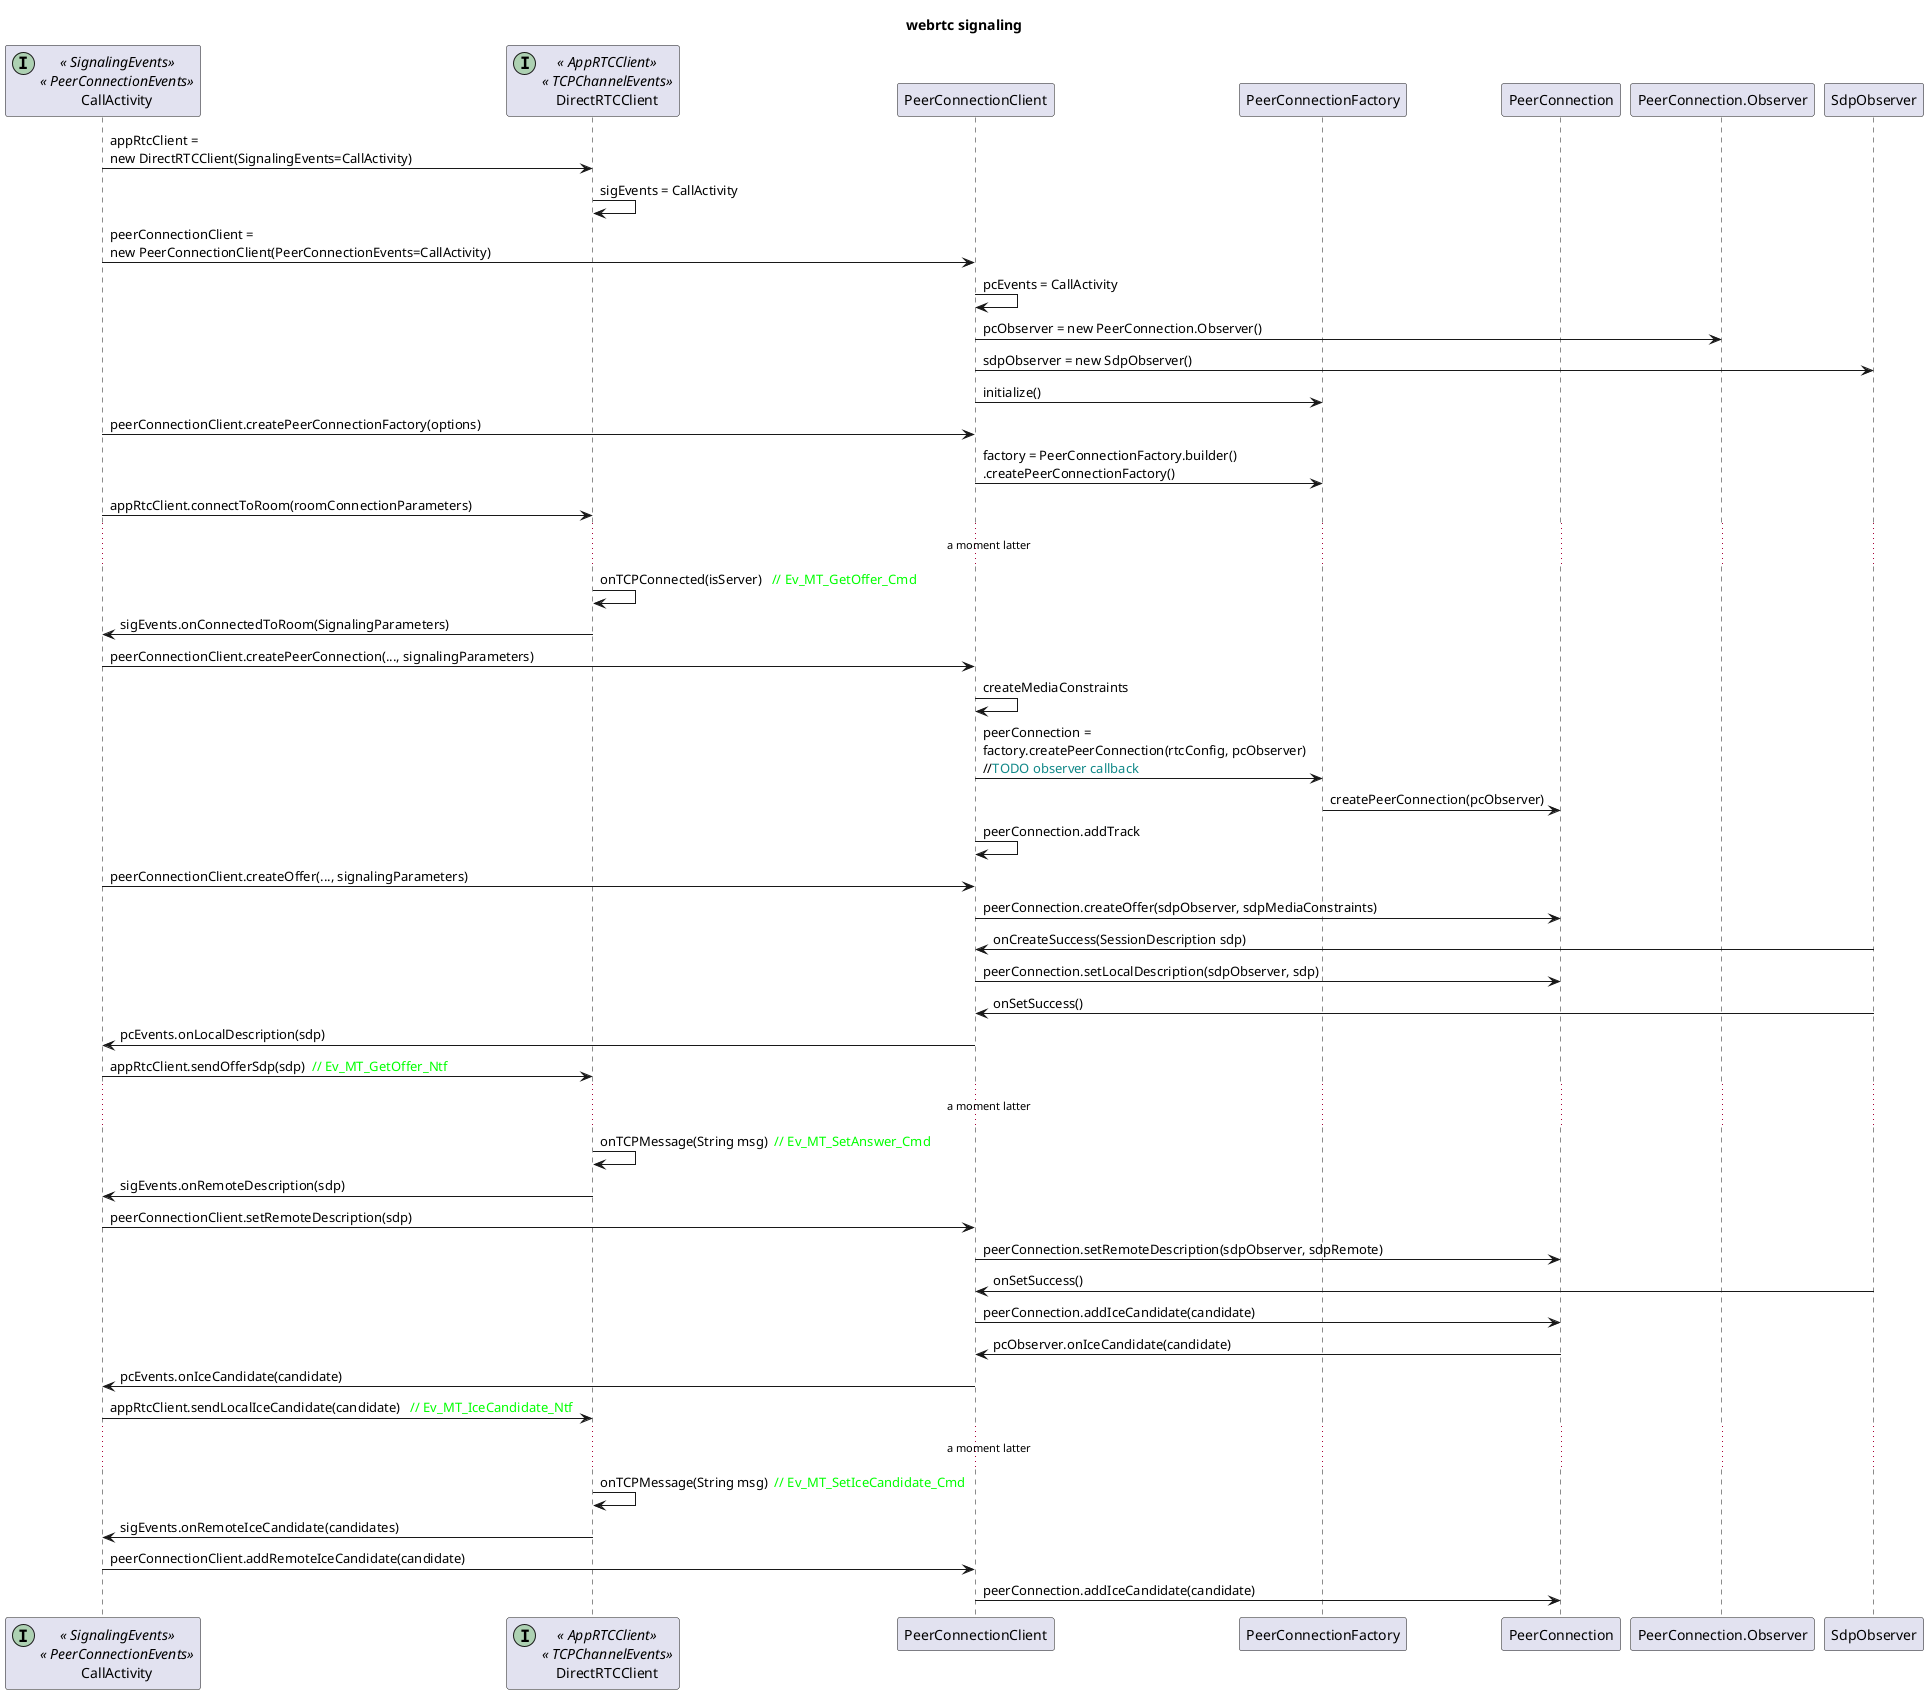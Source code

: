 @startuml
title webrtc signaling

participant CallActivity <<(I,#ADD1B2)  SignalingEvents >> <<(I,#ADD1B2)  PeerConnectionEvents >>

participant DirectRTCClient <<(I,#ADD1B2)  AppRTCClient >> <<(I,#ADD1B2)  TCPChannelEvents >>

participant PeerConnectionClient

participant PeerConnectionFactory
participant PeerConnection
participant PeerConnection.Observer
participant SdpObserver

CallActivity -> DirectRTCClient:  appRtcClient = \nnew DirectRTCClient(SignalingEvents=CallActivity)
DirectRTCClient->DirectRTCClient: sigEvents = CallActivity
CallActivity -> PeerConnectionClient:  peerConnectionClient = \nnew PeerConnectionClient(PeerConnectionEvents=CallActivity)
PeerConnectionClient->PeerConnectionClient:  pcEvents = CallActivity
PeerConnectionClient->PeerConnection.Observer:  pcObserver = new PeerConnection.Observer()
PeerConnectionClient->SdpObserver:  sdpObserver = new SdpObserver()
PeerConnectionClient->PeerConnectionFactory: initialize()
CallActivity -> PeerConnectionClient:  peerConnectionClient.createPeerConnectionFactory(options)
PeerConnectionClient->PeerConnectionFactory: factory = PeerConnectionFactory.builder()\n.createPeerConnectionFactory()


CallActivity -> DirectRTCClient:  appRtcClient.connectToRoom(roomConnectionParameters)
...a moment latter...
DirectRTCClient -> DirectRTCClient:  onTCPConnected(isServer)  <color #00FF00> // Ev_MT_GetOffer_Cmd </color>
DirectRTCClient -> CallActivity:  sigEvents.onConnectedToRoom(SignalingParameters)
CallActivity -> PeerConnectionClient:  peerConnectionClient.createPeerConnection(..., signalingParameters)
PeerConnectionClient -> PeerConnectionClient:  createMediaConstraints
PeerConnectionClient->PeerConnectionFactory: peerConnection = \nfactory.createPeerConnection(rtcConfig, pcObserver)\n//<color #118888>TODO observer callback</color>
PeerConnectionFactory->PeerConnection: createPeerConnection(pcObserver)
PeerConnectionClient -> PeerConnectionClient:  peerConnection.addTrack
CallActivity -> PeerConnectionClient:  peerConnectionClient.createOffer(..., signalingParameters)
PeerConnectionClient->PeerConnection: peerConnection.createOffer(sdpObserver, sdpMediaConstraints)
SdpObserver->PeerConnectionClient: onCreateSuccess(SessionDescription sdp)
PeerConnectionClient->PeerConnection: peerConnection.setLocalDescription(sdpObserver, sdp)
SdpObserver->PeerConnectionClient: onSetSuccess()
PeerConnectionClient->CallActivity: pcEvents.onLocalDescription(sdp)
CallActivity -> DirectRTCClient:  appRtcClient.sendOfferSdp(sdp) <color #00FF00> // Ev_MT_GetOffer_Ntf </color>
...a moment latter...
DirectRTCClient -> DirectRTCClient:  onTCPMessage(String msg) <color #00FF00> // Ev_MT_SetAnswer_Cmd </color>
DirectRTCClient -> CallActivity:  sigEvents.onRemoteDescription(sdp)
CallActivity -> PeerConnectionClient:  peerConnectionClient.setRemoteDescription(sdp)
PeerConnectionClient->PeerConnection: peerConnection.setRemoteDescription(sdpObserver, sdpRemote)
SdpObserver->PeerConnectionClient: onSetSuccess()
PeerConnectionClient->PeerConnection: peerConnection.addIceCandidate(candidate)
PeerConnection->PeerConnectionClient: pcObserver.onIceCandidate(candidate)
PeerConnectionClient->CallActivity: pcEvents.onIceCandidate(candidate)
CallActivity -> DirectRTCClient:  appRtcClient.sendLocalIceCandidate(candidate)  <color #00FF00> // Ev_MT_IceCandidate_Ntf </color>
...a moment latter...
DirectRTCClient -> DirectRTCClient:  onTCPMessage(String msg) <color #00FF00> // Ev_MT_SetIceCandidate_Cmd </color>
DirectRTCClient -> CallActivity:  sigEvents.onRemoteIceCandidate(candidates)
CallActivity -> PeerConnectionClient:  peerConnectionClient.addRemoteIceCandidate(candidate)
PeerConnectionClient->PeerConnection: peerConnection.addIceCandidate(candidate)
'PeerConnectionClient
'Alice -> Alice: PeerConnectionFactory.builder()\n.createPeerConnectionFactory()
'Alice -> Bob: establish connect
'Bob --> Alice: connected //onConnectedToRoom
'Alice --> Alice: createMediaConstraints()
'Alice --> Alice: createPeerConnection(\nrtcConfig,\n pcObserver)
'Alice --> Alice: createOffer(\nsdpObserver, \nsdpMediaConstraints)
'Alice --> Alice: sdpObserver.onCreateSuccess(sdp)
'Alice --> Alice: setLocalDescription(sdpObserver, sdp)
'Alice --> Alice: sdpObserver.onSetSuccess()


'Alice -> Bob: Another authentication Request
'Alice <-- Bob: another authentication Response
@enduml